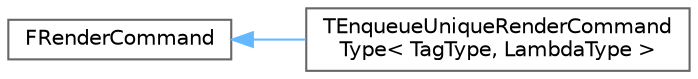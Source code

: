 digraph "Graphical Class Hierarchy"
{
 // INTERACTIVE_SVG=YES
 // LATEX_PDF_SIZE
  bgcolor="transparent";
  edge [fontname=Helvetica,fontsize=10,labelfontname=Helvetica,labelfontsize=10];
  node [fontname=Helvetica,fontsize=10,shape=box,height=0.2,width=0.4];
  rankdir="LR";
  Node0 [id="Node000000",label="FRenderCommand",height=0.2,width=0.4,color="grey40", fillcolor="white", style="filled",URL="$d1/d94/classFRenderCommand.html",tooltip="The parent class of commands stored in the rendering command queue."];
  Node0 -> Node1 [id="edge4690_Node000000_Node000001",dir="back",color="steelblue1",style="solid",tooltip=" "];
  Node1 [id="Node000001",label="TEnqueueUniqueRenderCommand\lType\< TagType, LambdaType \>",height=0.2,width=0.4,color="grey40", fillcolor="white", style="filled",URL="$d5/dcf/classTEnqueueUniqueRenderCommandType.html",tooltip=" "];
}
